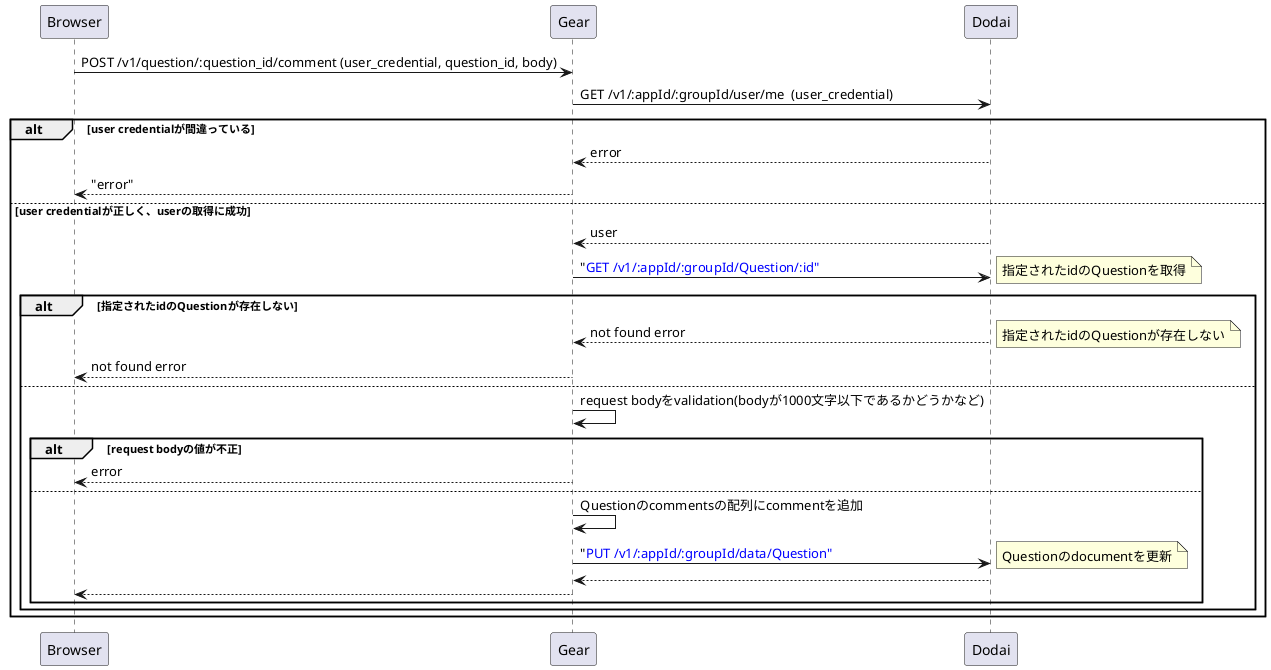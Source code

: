 @startuml

participant Browser
participant Gear
participant Dodai

Browser -> Gear: POST /v1/question/:question_id/comment (user_credential, question_id, body)
Gear -> Dodai: GET /v1/:appId/:groupId/user/me  (user_credential)
alt user credentialが間違っている
  Gear <-- Dodai: error
  Browser <-- Gear: "error"
else user credentialが正しく、userの取得に成功
  Gear <-- Dodai: user
  Gear -> Dodai: "<font color=blue>GET /v1/:appId/:groupId/Question/:id"
  note right
  指定されたidのQuestionを取得
  end note
  alt 指定されたidのQuestionが存在しない
    Gear <-- Dodai: not found error
    note right
    指定されたidのQuestionが存在しない
    end note
    Browser <-- Gear: not found error
  else
    Gear -> Gear: request bodyをvalidation(bodyが1000文字以下であるかどうかなど)
    alt request bodyの値が不正
      Browser <-- Gear: error
    else
      Gear -> Gear: Questionのcommentsの配列にcommentを追加
      Gear -> Dodai: "<font color=blue>PUT /v1/:appId/:groupId/data/Question"
      note right
      Questionのdocumentを更新
      end note
      Gear <-- Dodai
      Browser <-- Gear
    end
  end
end

@endumlv
